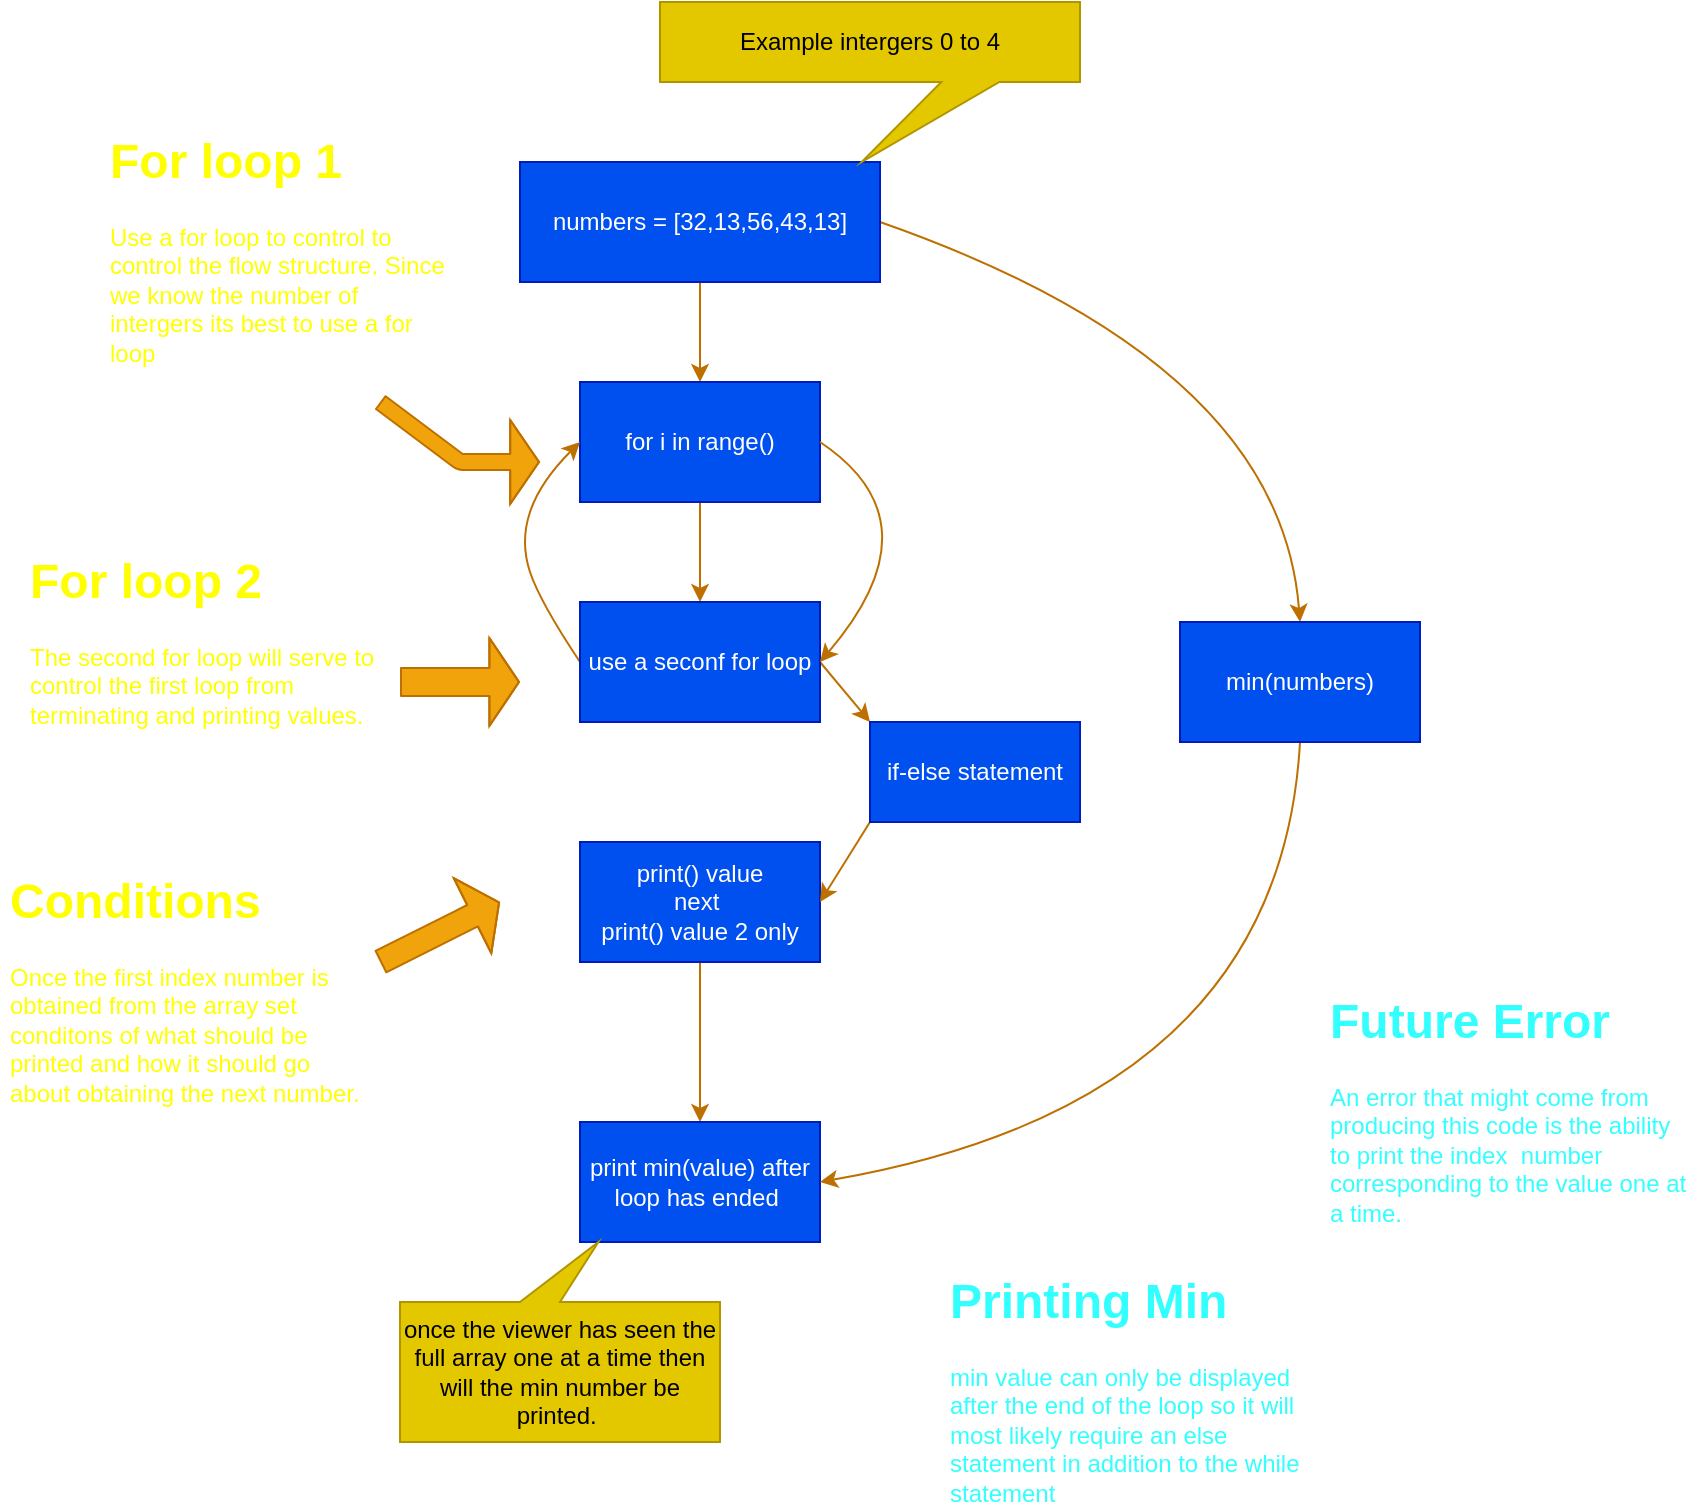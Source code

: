 <mxfile>
    <diagram id="dkbo9brx8OqkSl0u4y75" name="Page-1">
        <mxGraphModel dx="1602" dy="563" grid="1" gridSize="10" guides="1" tooltips="1" connect="1" arrows="1" fold="1" page="1" pageScale="1" pageWidth="850" pageHeight="1100" math="0" shadow="0">
            <root>
                <mxCell id="0"/>
                <mxCell id="1" parent="0"/>
                <mxCell id="13" style="edgeStyle=none;html=1;exitX=0.5;exitY=1;exitDx=0;exitDy=0;entryX=0.5;entryY=0;entryDx=0;entryDy=0;fontColor=#FFFFFF;fillColor=#f0a30a;strokeColor=#BD7000;" edge="1" parent="1" source="2" target="8">
                    <mxGeometry relative="1" as="geometry"/>
                </mxCell>
                <mxCell id="36" style="edgeStyle=none;curved=1;html=1;exitX=1;exitY=0.5;exitDx=0;exitDy=0;fontColor=#FFFFFF;fillColor=#f0a30a;entryX=0.5;entryY=0;entryDx=0;entryDy=0;strokeColor=#BD7000;" edge="1" parent="1" source="2" target="34">
                    <mxGeometry relative="1" as="geometry">
                        <mxPoint x="570" y="300" as="targetPoint"/>
                        <Array as="points">
                            <mxPoint x="530" y="180"/>
                        </Array>
                    </mxGeometry>
                </mxCell>
                <mxCell id="2" value="numbers = [32,13,56,43,13]" style="rounded=0;whiteSpace=wrap;html=1;fillColor=#0050ef;fontColor=#ffffff;strokeColor=#001DBC;" parent="1" vertex="1">
                    <mxGeometry x="150" y="80" width="180" height="60" as="geometry"/>
                </mxCell>
                <mxCell id="6" value="&lt;div style=&quot;font-family: Consolas, &amp;quot;Courier New&amp;quot;, monospace; font-size: 14px; line-height: 19px;&quot;&gt;&lt;div style=&quot;line-height: 19px;&quot;&gt;&lt;span style=&quot;font-family: Helvetica; font-size: 12px;&quot;&gt;Example intergers 0 to 4&lt;/span&gt;&lt;br&gt;&lt;/div&gt;&lt;/div&gt;" style="shape=callout;whiteSpace=wrap;html=1;perimeter=calloutPerimeter;fontColor=#000000;fillColor=#e3c800;strokeColor=#B09500;position2=0.48;size=40;position=0.67;base=29;" parent="1" vertex="1">
                    <mxGeometry x="220" width="210" height="80" as="geometry"/>
                </mxCell>
                <mxCell id="11" style="edgeStyle=none;html=1;exitX=0.5;exitY=1;exitDx=0;exitDy=0;fontColor=#FFFF00;fillColor=#f0a30a;strokeColor=#BD7000;" edge="1" parent="1" source="8">
                    <mxGeometry relative="1" as="geometry">
                        <mxPoint x="240" y="300" as="targetPoint"/>
                    </mxGeometry>
                </mxCell>
                <mxCell id="8" value="for i in range()" style="rounded=0;whiteSpace=wrap;html=1;fillColor=#0050ef;fontColor=#ffffff;strokeColor=#001DBC;" vertex="1" parent="1">
                    <mxGeometry x="180" y="190" width="120" height="60" as="geometry"/>
                </mxCell>
                <mxCell id="26" style="edgeStyle=none;html=1;exitX=1;exitY=0.5;exitDx=0;exitDy=0;entryX=0;entryY=0;entryDx=0;entryDy=0;fontColor=#FFFF00;fillColor=#f0a30a;strokeColor=#BD7000;" edge="1" parent="1" source="12" target="25">
                    <mxGeometry relative="1" as="geometry"/>
                </mxCell>
                <mxCell id="31" style="edgeStyle=none;curved=1;html=1;exitX=0;exitY=0.5;exitDx=0;exitDy=0;fontColor=#FFFF00;entryX=0;entryY=0.5;entryDx=0;entryDy=0;fillColor=#f0a30a;strokeColor=#BD7000;" edge="1" parent="1" source="12" target="8">
                    <mxGeometry relative="1" as="geometry">
                        <mxPoint x="140" y="270" as="targetPoint"/>
                        <Array as="points">
                            <mxPoint x="160" y="300"/>
                            <mxPoint x="150" y="270"/>
                            <mxPoint x="160" y="240"/>
                        </Array>
                    </mxGeometry>
                </mxCell>
                <mxCell id="12" value="&lt;font color=&quot;#ffffff&quot;&gt;use a seconf for loop&lt;/font&gt;" style="rounded=0;whiteSpace=wrap;html=1;labelBackgroundColor=none;fontColor=#ffffff;fillColor=#0050ef;strokeColor=#001DBC;" vertex="1" parent="1">
                    <mxGeometry x="180" y="300" width="120" height="60" as="geometry"/>
                </mxCell>
                <mxCell id="14" value="&lt;h1&gt;&lt;font color=&quot;#ffff00&quot;&gt;For loop 1&lt;/font&gt;&lt;/h1&gt;&lt;p&gt;&lt;span style=&quot;text-align: center;&quot;&gt;&lt;font color=&quot;#ffff00&quot;&gt;Use a for loop to control to control the flow structure. Since we know the number of intergers its best to use a for loop&lt;/font&gt;&lt;/span&gt;&lt;br&gt;&lt;/p&gt;" style="text;html=1;strokeColor=none;fillColor=none;spacing=5;spacingTop=-20;whiteSpace=wrap;overflow=hidden;rounded=0;labelBackgroundColor=none;fontColor=#FFFFFF;" vertex="1" parent="1">
                    <mxGeometry x="-60" y="60" width="180" height="130" as="geometry"/>
                </mxCell>
                <mxCell id="16" value="" style="shape=flexArrow;endArrow=classic;html=1;fontColor=#FFFFFF;width=8;endSize=4.47;endWidth=33;fillColor=#f0a30a;strokeColor=#BD7000;" edge="1" parent="1">
                    <mxGeometry width="50" height="50" relative="1" as="geometry">
                        <mxPoint x="80" y="200" as="sourcePoint"/>
                        <mxPoint x="160" y="230" as="targetPoint"/>
                        <Array as="points">
                            <mxPoint x="120" y="230"/>
                        </Array>
                    </mxGeometry>
                </mxCell>
                <mxCell id="17" value="&lt;h1&gt;&lt;font color=&quot;#ffff00&quot;&gt;For loop 2&lt;/font&gt;&lt;/h1&gt;&lt;p&gt;&lt;font color=&quot;#ffff00&quot;&gt;The second for loop will serve to control the first loop from terminating and printing values.&amp;nbsp;&lt;/font&gt;&lt;/p&gt;" style="text;html=1;strokeColor=none;fillColor=none;spacing=5;spacingTop=-20;whiteSpace=wrap;overflow=hidden;rounded=0;labelBackgroundColor=none;fontColor=#FFFFFF;" vertex="1" parent="1">
                    <mxGeometry x="-100" y="270" width="190" height="100" as="geometry"/>
                </mxCell>
                <mxCell id="18" value="" style="shape=flexArrow;endArrow=classic;html=1;fontColor=#FFFF00;endWidth=29;endSize=4.6;width=14;fillColor=#f0a30a;strokeColor=#BD7000;" edge="1" parent="1">
                    <mxGeometry width="50" height="50" relative="1" as="geometry">
                        <mxPoint x="90" y="340" as="sourcePoint"/>
                        <mxPoint x="150" y="340" as="targetPoint"/>
                        <Array as="points">
                            <mxPoint x="110" y="340"/>
                        </Array>
                    </mxGeometry>
                </mxCell>
                <mxCell id="32" style="edgeStyle=none;curved=1;html=1;exitX=0.5;exitY=1;exitDx=0;exitDy=0;fontColor=#FFFF00;fillColor=#f0a30a;strokeColor=#BD7000;" edge="1" parent="1" source="20">
                    <mxGeometry relative="1" as="geometry">
                        <mxPoint x="240" y="560" as="targetPoint"/>
                    </mxGeometry>
                </mxCell>
                <mxCell id="20" value="&lt;font color=&quot;#ffffff&quot;&gt;print() value&lt;br&gt;next&amp;nbsp;&lt;br&gt;print() value 2 only&lt;br&gt;&lt;/font&gt;" style="rounded=0;whiteSpace=wrap;html=1;labelBackgroundColor=none;fontColor=#ffffff;fillColor=#0050ef;strokeColor=#001DBC;" vertex="1" parent="1">
                    <mxGeometry x="180" y="420" width="120" height="60" as="geometry"/>
                </mxCell>
                <mxCell id="21" value="&lt;h1&gt;&lt;font color=&quot;#ffff00&quot;&gt;Conditions&lt;/font&gt;&lt;/h1&gt;&lt;p&gt;&lt;font color=&quot;#ffff00&quot;&gt;Once the first index number is obtained from the array set conditons of what should be printed and how it should go about obtaining the next number.&amp;nbsp;&amp;nbsp;&lt;/font&gt;&lt;/p&gt;" style="text;html=1;strokeColor=none;fillColor=none;spacing=5;spacingTop=-20;whiteSpace=wrap;overflow=hidden;rounded=0;labelBackgroundColor=none;fontColor=#FFFFFF;" vertex="1" parent="1">
                    <mxGeometry x="-110" y="430" width="190" height="130" as="geometry"/>
                </mxCell>
                <mxCell id="23" value="" style="shape=flexArrow;endArrow=classic;html=1;fontColor=#FFFF00;endWidth=29;endSize=4.62;width=12;fillColor=#f0a30a;strokeColor=#BD7000;" edge="1" parent="1">
                    <mxGeometry width="50" height="50" relative="1" as="geometry">
                        <mxPoint x="80" y="480" as="sourcePoint"/>
                        <mxPoint x="140" y="450" as="targetPoint"/>
                        <Array as="points">
                            <mxPoint x="120" y="460"/>
                        </Array>
                    </mxGeometry>
                </mxCell>
                <mxCell id="27" style="edgeStyle=none;html=1;exitX=0;exitY=1;exitDx=0;exitDy=0;entryX=1;entryY=0.5;entryDx=0;entryDy=0;fontColor=#FFFF00;fillColor=#f0a30a;strokeColor=#BD7000;" edge="1" parent="1" source="25" target="20">
                    <mxGeometry relative="1" as="geometry"/>
                </mxCell>
                <mxCell id="25" value="if-else statement" style="rounded=0;whiteSpace=wrap;html=1;labelBackgroundColor=none;fontColor=#ffffff;fillColor=#0050ef;strokeColor=#001DBC;" vertex="1" parent="1">
                    <mxGeometry x="325" y="360" width="105" height="50" as="geometry"/>
                </mxCell>
                <mxCell id="30" value="" style="endArrow=classic;html=1;fontColor=#FFFF00;curved=1;exitX=1;exitY=0.5;exitDx=0;exitDy=0;entryX=1;entryY=0.5;entryDx=0;entryDy=0;fillColor=#f0a30a;strokeColor=#BD7000;" edge="1" parent="1" source="8" target="12">
                    <mxGeometry width="50" height="50" relative="1" as="geometry">
                        <mxPoint x="460" y="250" as="sourcePoint"/>
                        <mxPoint x="360" y="310" as="targetPoint"/>
                        <Array as="points">
                            <mxPoint x="360" y="260"/>
                        </Array>
                    </mxGeometry>
                </mxCell>
                <mxCell id="33" value="&lt;font color=&quot;#ffffff&quot;&gt;print min(value) after loop has ended&amp;nbsp;&lt;/font&gt;" style="rounded=0;whiteSpace=wrap;html=1;labelBackgroundColor=none;fontColor=#ffffff;fillColor=#0050ef;strokeColor=#001DBC;" vertex="1" parent="1">
                    <mxGeometry x="180" y="560" width="120" height="60" as="geometry"/>
                </mxCell>
                <mxCell id="35" style="edgeStyle=none;curved=1;html=1;exitX=0.5;exitY=1;exitDx=0;exitDy=0;fontColor=#FFFFFF;fillColor=#f0a30a;entryX=1;entryY=0.5;entryDx=0;entryDy=0;strokeColor=#BD7000;" edge="1" parent="1" source="34" target="33">
                    <mxGeometry relative="1" as="geometry">
                        <mxPoint x="560" y="500" as="targetPoint"/>
                        <Array as="points">
                            <mxPoint x="530" y="550"/>
                        </Array>
                    </mxGeometry>
                </mxCell>
                <mxCell id="34" value="min(numbers)" style="whiteSpace=wrap;html=1;labelBackgroundColor=none;fontColor=#ffffff;fillColor=#0050ef;strokeColor=#001DBC;" vertex="1" parent="1">
                    <mxGeometry x="480" y="310" width="120" height="60" as="geometry"/>
                </mxCell>
                <mxCell id="38" value="once the viewer has seen the full array one at a time then will the min number be printed.&amp;nbsp;" style="shape=callout;whiteSpace=wrap;html=1;perimeter=calloutPerimeter;labelBackgroundColor=none;fontColor=#000000;direction=west;position2=0.38;fillColor=#e3c800;strokeColor=#B09500;" vertex="1" parent="1">
                    <mxGeometry x="90" y="620" width="160" height="100" as="geometry"/>
                </mxCell>
                <mxCell id="39" value="&lt;h1&gt;&lt;font color=&quot;#33ffff&quot;&gt;Future Error&lt;/font&gt;&lt;/h1&gt;&lt;p&gt;&lt;font color=&quot;#33ffff&quot;&gt;An error that might come from producing this code is the ability to print the index&amp;nbsp; number corresponding to the value one at a time.&amp;nbsp;&lt;/font&gt;&lt;/p&gt;" style="text;html=1;strokeColor=none;fillColor=none;spacing=5;spacingTop=-20;whiteSpace=wrap;overflow=hidden;rounded=0;labelBackgroundColor=none;fontColor=#FFFFFF;" vertex="1" parent="1">
                    <mxGeometry x="550" y="490" width="190" height="120" as="geometry"/>
                </mxCell>
                <mxCell id="40" value="&lt;h1&gt;Printing Min&lt;/h1&gt;&lt;div&gt;min value can only be displayed after the end of the loop so it will most likely require an else statement in addition to the while statement&lt;/div&gt;" style="text;html=1;strokeColor=none;fillColor=none;spacing=5;spacingTop=-20;whiteSpace=wrap;overflow=hidden;rounded=0;labelBackgroundColor=none;fontColor=#33FFFF;" vertex="1" parent="1">
                    <mxGeometry x="360" y="630" width="190" height="120" as="geometry"/>
                </mxCell>
            </root>
        </mxGraphModel>
    </diagram>
</mxfile>